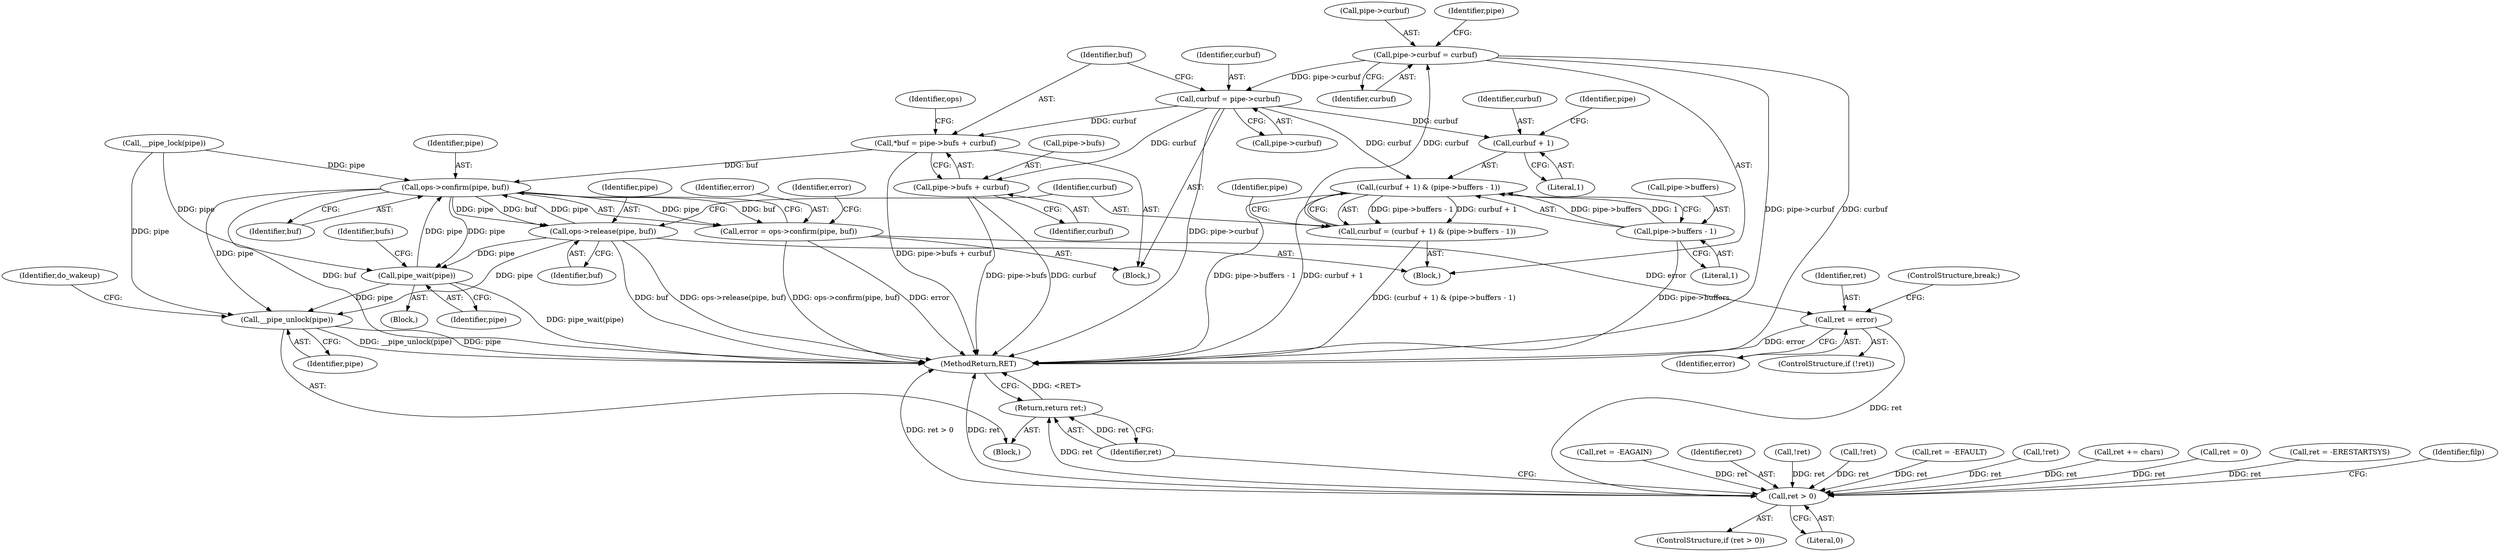 digraph "0_linux_637b58c2887e5e57850865839cc75f59184b23d1_1@pointer" {
"1000301" [label="(Call,pipe->curbuf = curbuf)"];
"1000290" [label="(Call,curbuf = (curbuf + 1) & (pipe->buffers - 1))"];
"1000292" [label="(Call,(curbuf + 1) & (pipe->buffers - 1))"];
"1000173" [label="(Call,curbuf = pipe->curbuf)"];
"1000301" [label="(Call,pipe->curbuf = curbuf)"];
"1000296" [label="(Call,pipe->buffers - 1)"];
"1000179" [label="(Call,*buf = pipe->bufs + curbuf)"];
"1000209" [label="(Call,ops->confirm(pipe, buf))"];
"1000207" [label="(Call,error = ops->confirm(pipe, buf))"];
"1000218" [label="(Call,ret = error)"];
"1000405" [label="(Call,ret > 0)"];
"1000410" [label="(Return,return ret;)"];
"1000287" [label="(Call,ops->release(pipe, buf))"];
"1000382" [label="(Call,pipe_wait(pipe))"];
"1000384" [label="(Call,__pipe_unlock(pipe))"];
"1000181" [label="(Call,pipe->bufs + curbuf)"];
"1000293" [label="(Call,curbuf + 1)"];
"1000188" [label="(Identifier,ops)"];
"1000162" [label="(Block,)"];
"1000293" [label="(Call,curbuf + 1)"];
"1000210" [label="(Identifier,pipe)"];
"1000219" [label="(Identifier,ret)"];
"1000294" [label="(Identifier,curbuf)"];
"1000221" [label="(ControlStructure,break;)"];
"1000291" [label="(Identifier,curbuf)"];
"1000382" [label="(Call,pipe_wait(pipe))"];
"1000211" [label="(Identifier,buf)"];
"1000175" [label="(Call,pipe->curbuf)"];
"1000181" [label="(Call,pipe->bufs + curbuf)"];
"1000287" [label="(Call,ops->release(pipe, buf))"];
"1000208" [label="(Identifier,error)"];
"1000412" [label="(MethodReturn,RET)"];
"1000220" [label="(Identifier,error)"];
"1000305" [label="(Identifier,curbuf)"];
"1000111" [label="(Block,)"];
"1000347" [label="(Call,ret = -EAGAIN)"];
"1000301" [label="(Call,pipe->curbuf = curbuf)"];
"1000387" [label="(Identifier,do_wakeup)"];
"1000218" [label="(Call,ret = error)"];
"1000383" [label="(Identifier,pipe)"];
"1000173" [label="(Call,curbuf = pipe->curbuf)"];
"1000171" [label="(Block,)"];
"1000179" [label="(Call,*buf = pipe->bufs + curbuf)"];
"1000406" [label="(Identifier,ret)"];
"1000289" [label="(Identifier,buf)"];
"1000213" [label="(Identifier,error)"];
"1000241" [label="(Call,!ret)"];
"1000385" [label="(Identifier,pipe)"];
"1000290" [label="(Call,curbuf = (curbuf + 1) & (pipe->buffers - 1))"];
"1000207" [label="(Call,error = ops->confirm(pipe, buf))"];
"1000182" [label="(Call,pipe->bufs)"];
"1000405" [label="(Call,ret > 0)"];
"1000216" [label="(Call,!ret)"];
"1000243" [label="(Call,ret = -EFAULT)"];
"1000288" [label="(Identifier,pipe)"];
"1000404" [label="(ControlStructure,if (ret > 0))"];
"1000303" [label="(Identifier,pipe)"];
"1000209" [label="(Call,ops->confirm(pipe, buf))"];
"1000407" [label="(Literal,0)"];
"1000165" [label="(Identifier,bufs)"];
"1000159" [label="(Call,__pipe_lock(pipe))"];
"1000174" [label="(Identifier,curbuf)"];
"1000296" [label="(Call,pipe->buffers - 1)"];
"1000292" [label="(Call,(curbuf + 1) & (pipe->buffers - 1))"];
"1000295" [label="(Literal,1)"];
"1000215" [label="(ControlStructure,if (!ret))"];
"1000298" [label="(Identifier,pipe)"];
"1000281" [label="(Block,)"];
"1000302" [label="(Call,pipe->curbuf)"];
"1000297" [label="(Call,pipe->buffers)"];
"1000357" [label="(Call,!ret)"];
"1000180" [label="(Identifier,buf)"];
"1000248" [label="(Call,ret += chars)"];
"1000410" [label="(Return,return ret;)"];
"1000185" [label="(Identifier,curbuf)"];
"1000156" [label="(Call,ret = 0)"];
"1000411" [label="(Identifier,ret)"];
"1000308" [label="(Identifier,pipe)"];
"1000384" [label="(Call,__pipe_unlock(pipe))"];
"1000300" [label="(Literal,1)"];
"1000359" [label="(Call,ret = -ERESTARTSYS)"];
"1000409" [label="(Identifier,filp)"];
"1000301" -> "1000281"  [label="AST: "];
"1000301" -> "1000305"  [label="CFG: "];
"1000302" -> "1000301"  [label="AST: "];
"1000305" -> "1000301"  [label="AST: "];
"1000308" -> "1000301"  [label="CFG: "];
"1000301" -> "1000412"  [label="DDG: curbuf"];
"1000301" -> "1000412"  [label="DDG: pipe->curbuf"];
"1000301" -> "1000173"  [label="DDG: pipe->curbuf"];
"1000290" -> "1000301"  [label="DDG: curbuf"];
"1000290" -> "1000281"  [label="AST: "];
"1000290" -> "1000292"  [label="CFG: "];
"1000291" -> "1000290"  [label="AST: "];
"1000292" -> "1000290"  [label="AST: "];
"1000303" -> "1000290"  [label="CFG: "];
"1000290" -> "1000412"  [label="DDG: (curbuf + 1) & (pipe->buffers - 1)"];
"1000292" -> "1000290"  [label="DDG: curbuf + 1"];
"1000292" -> "1000290"  [label="DDG: pipe->buffers - 1"];
"1000292" -> "1000296"  [label="CFG: "];
"1000293" -> "1000292"  [label="AST: "];
"1000296" -> "1000292"  [label="AST: "];
"1000292" -> "1000412"  [label="DDG: curbuf + 1"];
"1000292" -> "1000412"  [label="DDG: pipe->buffers - 1"];
"1000173" -> "1000292"  [label="DDG: curbuf"];
"1000296" -> "1000292"  [label="DDG: pipe->buffers"];
"1000296" -> "1000292"  [label="DDG: 1"];
"1000173" -> "1000171"  [label="AST: "];
"1000173" -> "1000175"  [label="CFG: "];
"1000174" -> "1000173"  [label="AST: "];
"1000175" -> "1000173"  [label="AST: "];
"1000180" -> "1000173"  [label="CFG: "];
"1000173" -> "1000412"  [label="DDG: pipe->curbuf"];
"1000173" -> "1000179"  [label="DDG: curbuf"];
"1000173" -> "1000181"  [label="DDG: curbuf"];
"1000173" -> "1000293"  [label="DDG: curbuf"];
"1000296" -> "1000300"  [label="CFG: "];
"1000297" -> "1000296"  [label="AST: "];
"1000300" -> "1000296"  [label="AST: "];
"1000296" -> "1000412"  [label="DDG: pipe->buffers"];
"1000179" -> "1000171"  [label="AST: "];
"1000179" -> "1000181"  [label="CFG: "];
"1000180" -> "1000179"  [label="AST: "];
"1000181" -> "1000179"  [label="AST: "];
"1000188" -> "1000179"  [label="CFG: "];
"1000179" -> "1000412"  [label="DDG: pipe->bufs + curbuf"];
"1000179" -> "1000209"  [label="DDG: buf"];
"1000209" -> "1000207"  [label="AST: "];
"1000209" -> "1000211"  [label="CFG: "];
"1000210" -> "1000209"  [label="AST: "];
"1000211" -> "1000209"  [label="AST: "];
"1000207" -> "1000209"  [label="CFG: "];
"1000209" -> "1000412"  [label="DDG: buf"];
"1000209" -> "1000207"  [label="DDG: pipe"];
"1000209" -> "1000207"  [label="DDG: buf"];
"1000382" -> "1000209"  [label="DDG: pipe"];
"1000159" -> "1000209"  [label="DDG: pipe"];
"1000287" -> "1000209"  [label="DDG: pipe"];
"1000209" -> "1000287"  [label="DDG: pipe"];
"1000209" -> "1000287"  [label="DDG: buf"];
"1000209" -> "1000382"  [label="DDG: pipe"];
"1000209" -> "1000384"  [label="DDG: pipe"];
"1000207" -> "1000171"  [label="AST: "];
"1000208" -> "1000207"  [label="AST: "];
"1000213" -> "1000207"  [label="CFG: "];
"1000207" -> "1000412"  [label="DDG: ops->confirm(pipe, buf)"];
"1000207" -> "1000412"  [label="DDG: error"];
"1000207" -> "1000218"  [label="DDG: error"];
"1000218" -> "1000215"  [label="AST: "];
"1000218" -> "1000220"  [label="CFG: "];
"1000219" -> "1000218"  [label="AST: "];
"1000220" -> "1000218"  [label="AST: "];
"1000221" -> "1000218"  [label="CFG: "];
"1000218" -> "1000412"  [label="DDG: error"];
"1000218" -> "1000405"  [label="DDG: ret"];
"1000405" -> "1000404"  [label="AST: "];
"1000405" -> "1000407"  [label="CFG: "];
"1000406" -> "1000405"  [label="AST: "];
"1000407" -> "1000405"  [label="AST: "];
"1000409" -> "1000405"  [label="CFG: "];
"1000411" -> "1000405"  [label="CFG: "];
"1000405" -> "1000412"  [label="DDG: ret > 0"];
"1000405" -> "1000412"  [label="DDG: ret"];
"1000156" -> "1000405"  [label="DDG: ret"];
"1000216" -> "1000405"  [label="DDG: ret"];
"1000347" -> "1000405"  [label="DDG: ret"];
"1000357" -> "1000405"  [label="DDG: ret"];
"1000359" -> "1000405"  [label="DDG: ret"];
"1000241" -> "1000405"  [label="DDG: ret"];
"1000243" -> "1000405"  [label="DDG: ret"];
"1000248" -> "1000405"  [label="DDG: ret"];
"1000405" -> "1000410"  [label="DDG: ret"];
"1000410" -> "1000111"  [label="AST: "];
"1000410" -> "1000411"  [label="CFG: "];
"1000411" -> "1000410"  [label="AST: "];
"1000412" -> "1000410"  [label="CFG: "];
"1000410" -> "1000412"  [label="DDG: <RET>"];
"1000411" -> "1000410"  [label="DDG: ret"];
"1000287" -> "1000281"  [label="AST: "];
"1000287" -> "1000289"  [label="CFG: "];
"1000288" -> "1000287"  [label="AST: "];
"1000289" -> "1000287"  [label="AST: "];
"1000291" -> "1000287"  [label="CFG: "];
"1000287" -> "1000412"  [label="DDG: ops->release(pipe, buf)"];
"1000287" -> "1000412"  [label="DDG: buf"];
"1000287" -> "1000382"  [label="DDG: pipe"];
"1000287" -> "1000384"  [label="DDG: pipe"];
"1000382" -> "1000162"  [label="AST: "];
"1000382" -> "1000383"  [label="CFG: "];
"1000383" -> "1000382"  [label="AST: "];
"1000165" -> "1000382"  [label="CFG: "];
"1000382" -> "1000412"  [label="DDG: pipe_wait(pipe)"];
"1000159" -> "1000382"  [label="DDG: pipe"];
"1000382" -> "1000384"  [label="DDG: pipe"];
"1000384" -> "1000111"  [label="AST: "];
"1000384" -> "1000385"  [label="CFG: "];
"1000385" -> "1000384"  [label="AST: "];
"1000387" -> "1000384"  [label="CFG: "];
"1000384" -> "1000412"  [label="DDG: __pipe_unlock(pipe)"];
"1000384" -> "1000412"  [label="DDG: pipe"];
"1000159" -> "1000384"  [label="DDG: pipe"];
"1000181" -> "1000185"  [label="CFG: "];
"1000182" -> "1000181"  [label="AST: "];
"1000185" -> "1000181"  [label="AST: "];
"1000181" -> "1000412"  [label="DDG: pipe->bufs"];
"1000181" -> "1000412"  [label="DDG: curbuf"];
"1000293" -> "1000295"  [label="CFG: "];
"1000294" -> "1000293"  [label="AST: "];
"1000295" -> "1000293"  [label="AST: "];
"1000298" -> "1000293"  [label="CFG: "];
}
